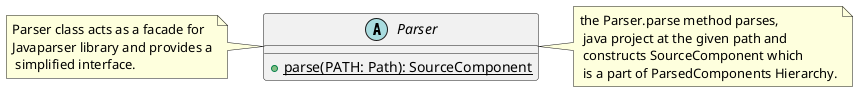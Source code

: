@startuml
abstract Parser {
    {static} + parse(PATH: Path): SourceComponent
}

note left: Parser class acts as a facade for \nJavaparser library and provides a\n simplified interface.
note right of Parser: the Parser.parse method parses,\n java project at the given path and\n constructs SourceComponent which\n is a part of ParsedComponents Hierarchy.
@enduml
